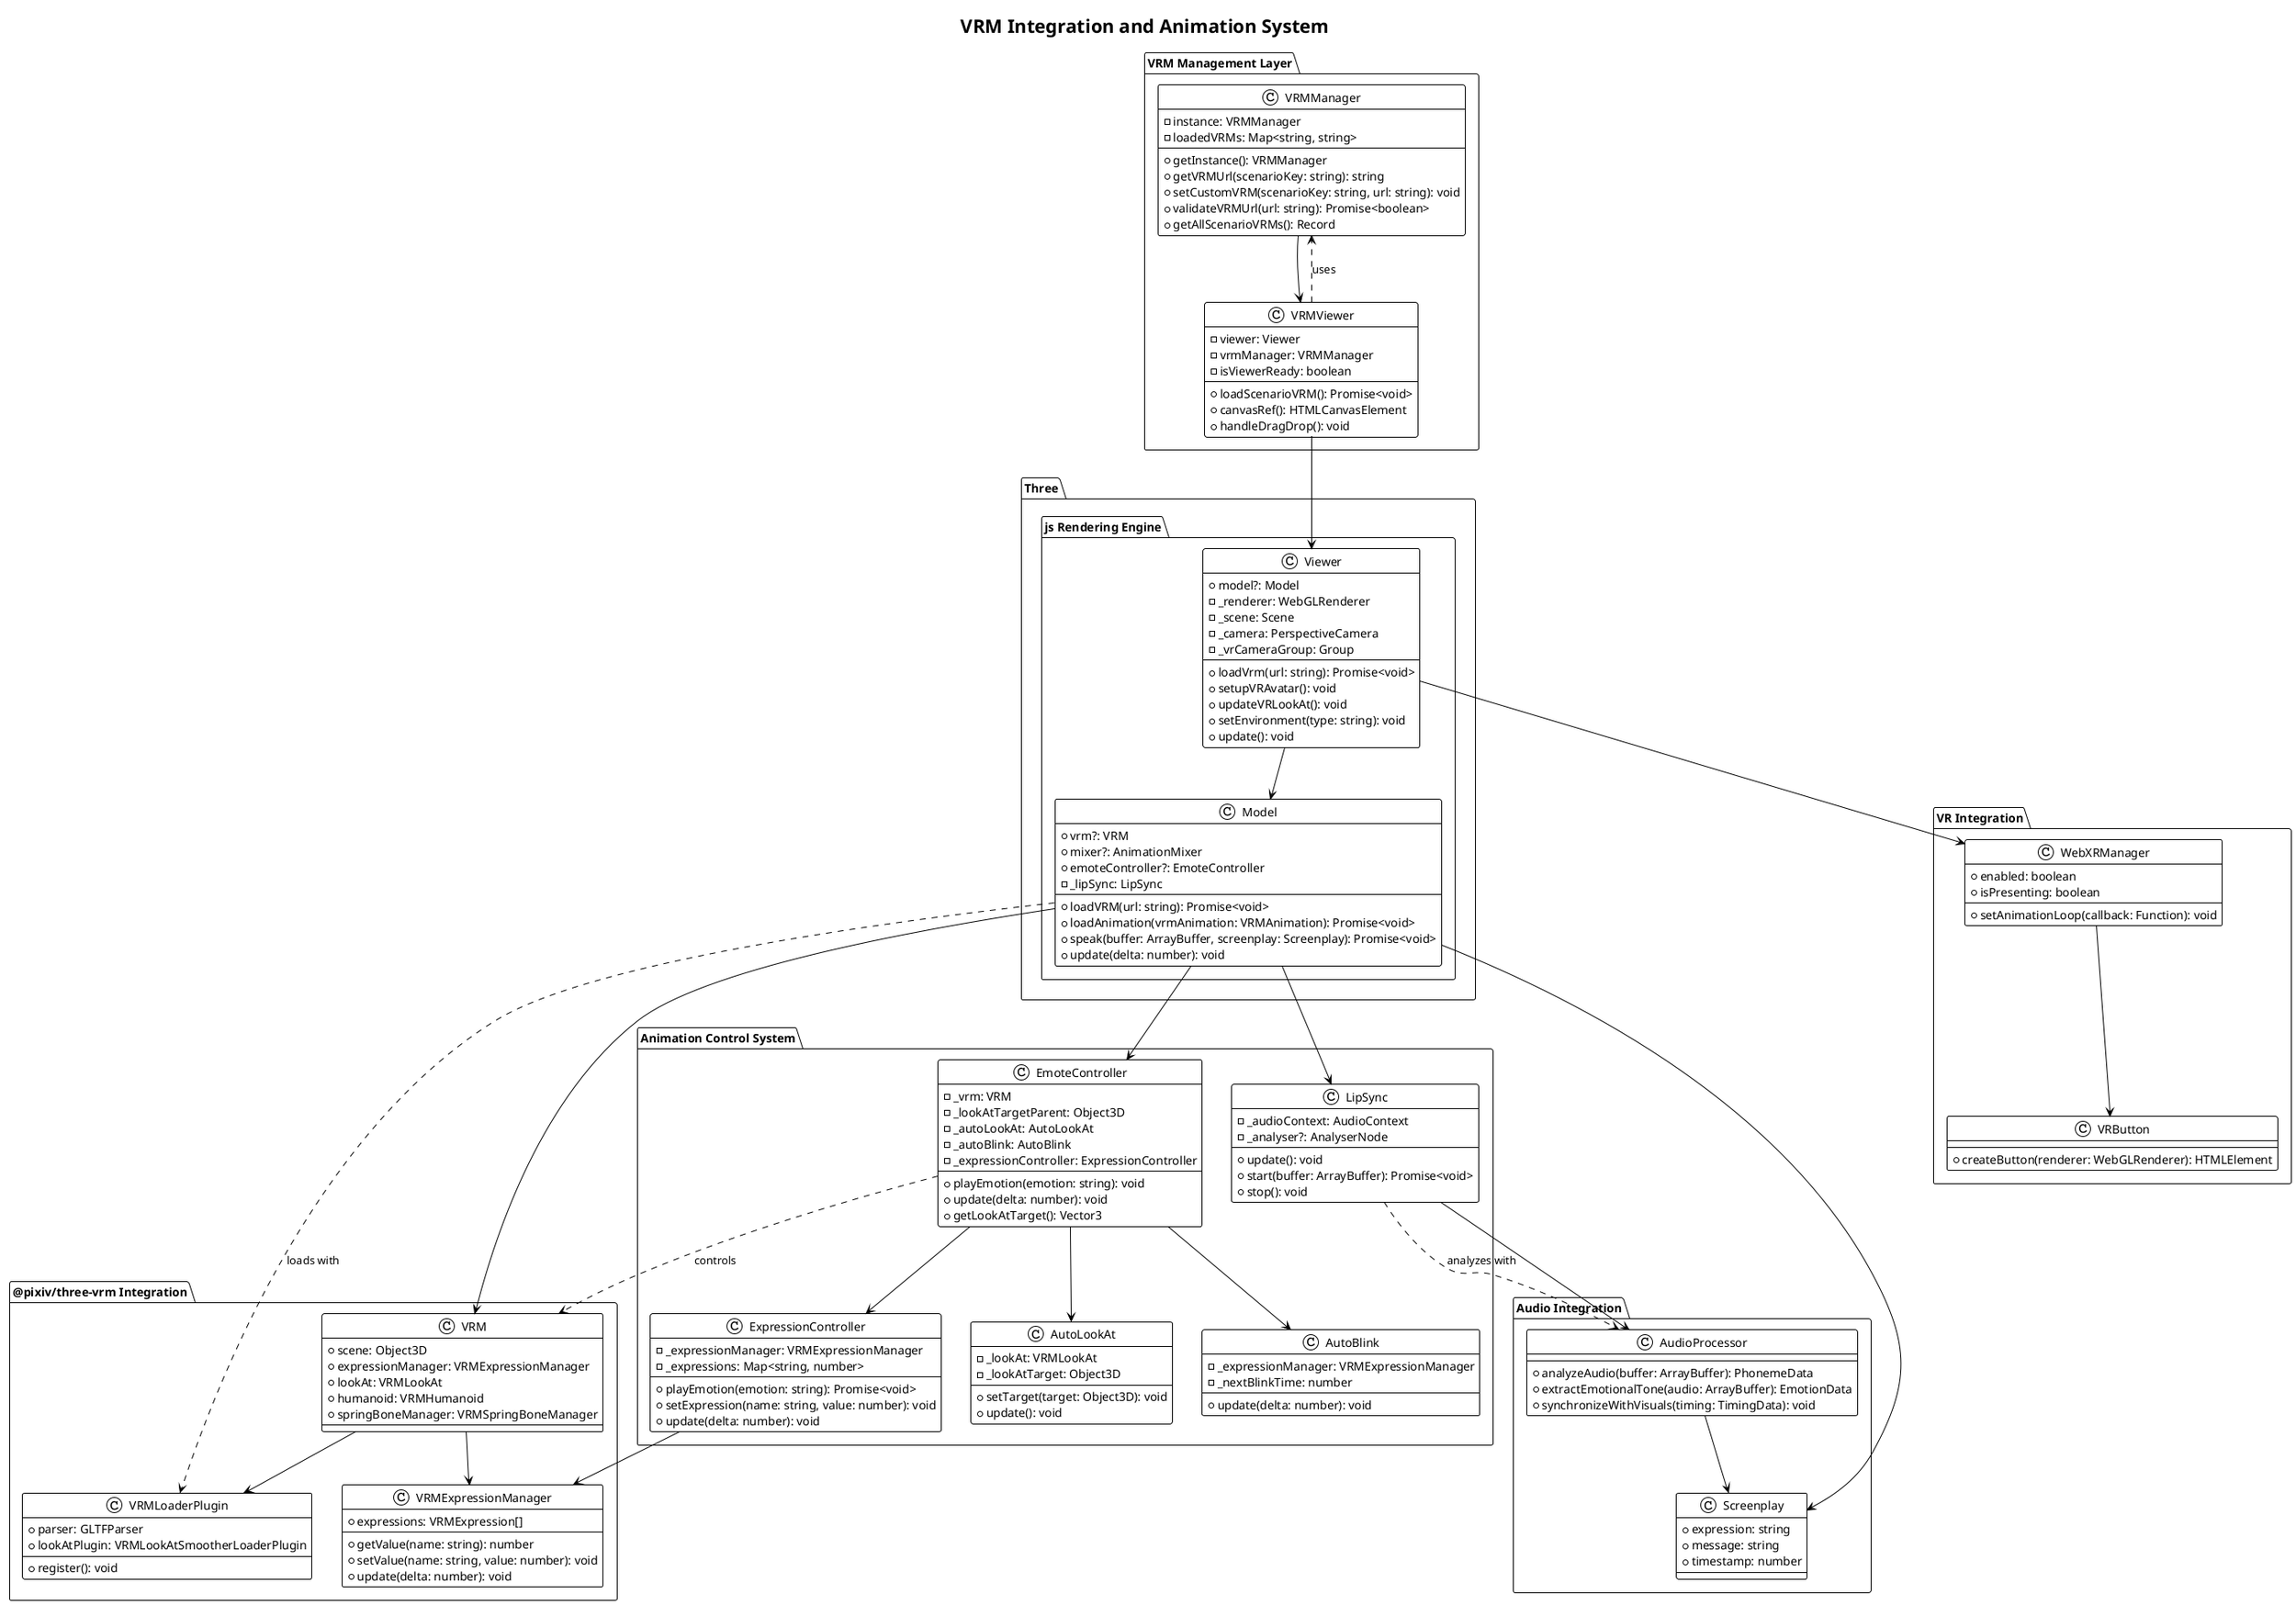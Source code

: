 @startuml VRM Integration Component Architecture
!theme plain
title VRM Integration and Animation System

package "VRM Management Layer" {
  class VRMManager {
    -instance: VRMManager
    -loadedVRMs: Map<string, string>
    +getInstance(): VRMManager
    +getVRMUrl(scenarioKey: string): string
    +setCustomVRM(scenarioKey: string, url: string): void
    +validateVRMUrl(url: string): Promise<boolean>
    +getAllScenarioVRMs(): Record
  }
  
  class VRMViewer {
    -viewer: Viewer
    -vrmManager: VRMManager
    -isViewerReady: boolean
    +loadScenarioVRM(): Promise<void>
    +canvasRef(): HTMLCanvasElement
    +handleDragDrop(): void
  }
}

package "Three.js Rendering Engine" {
  class Viewer {
    +model?: Model
    -_renderer: WebGLRenderer
    -_scene: Scene
    -_camera: PerspectiveCamera
    -_vrCameraGroup: Group
    +loadVrm(url: string): Promise<void>
    +setupVRAvatar(): void
    +updateVRLookAt(): void
    +setEnvironment(type: string): void
    +update(): void
  }
  
  class Model {
    +vrm?: VRM
    +mixer?: AnimationMixer
    +emoteController?: EmoteController
    -_lipSync: LipSync
    +loadVRM(url: string): Promise<void>
    +loadAnimation(vrmAnimation: VRMAnimation): Promise<void>
    +speak(buffer: ArrayBuffer, screenplay: Screenplay): Promise<void>
    +update(delta: number): void
  }
}

package "@pixiv/three-vrm Integration" {
  class VRMLoaderPlugin {
    +parser: GLTFParser
    +lookAtPlugin: VRMLookAtSmootherLoaderPlugin
    +register(): void
  }
  
  class VRM {
    +scene: Object3D
    +expressionManager: VRMExpressionManager
    +lookAt: VRMLookAt
    +humanoid: VRMHumanoid
    +springBoneManager: VRMSpringBoneManager
  }
  
  class VRMExpressionManager {
    +expressions: VRMExpression[]
    +getValue(name: string): number
    +setValue(name: string, value: number): void
    +update(delta: number): void
  }
}

package "Animation Control System" {
  class EmoteController {
    -_vrm: VRM
    -_lookAtTargetParent: Object3D
    -_autoLookAt: AutoLookAt
    -_autoBlink: AutoBlink
    -_expressionController: ExpressionController
    +playEmotion(emotion: string): void
    +update(delta: number): void
    +getLookAtTarget(): Vector3
  }
  
  class ExpressionController {
    -_expressionManager: VRMExpressionManager
    -_expressions: Map<string, number>
    +playEmotion(emotion: string): Promise<void>
    +setExpression(name: string, value: number): void
    +update(delta: number): void
  }
  
  class LipSync {
    -_audioContext: AudioContext
    -_analyser?: AnalyserNode
    +update(): void
    +start(buffer: ArrayBuffer): Promise<void>
    +stop(): void
  }
  
  class AutoLookAt {
    -_lookAt: VRMLookAt
    -_lookAtTarget: Object3D
    +setTarget(target: Object3D): void
    +update(): void
  }
  
  class AutoBlink {
    -_expressionManager: VRMExpressionManager
    -_nextBlinkTime: number
    +update(delta: number): void
  }
}

package "VR Integration" {
  class VRButton {
    +createButton(renderer: WebGLRenderer): HTMLElement
  }
  
  class WebXRManager {
    +enabled: boolean
    +isPresenting: boolean
    +setAnimationLoop(callback: Function): void
  }
}

package "Audio Integration" {
  class AudioProcessor {
    +analyzeAudio(buffer: ArrayBuffer): PhonemeData
    +extractEmotionalTone(audio: ArrayBuffer): EmotionData
    +synchronizeWithVisuals(timing: TimingData): void
  }
  
  class Screenplay {
    +expression: string
    +message: string
    +timestamp: number
  }
}

' Relationships
VRMManager --> VRMViewer
VRMViewer --> Viewer
Viewer --> Model
Viewer --> WebXRManager

Model --> VRM
Model --> EmoteController
Model --> LipSync

VRM --> VRMExpressionManager
VRM --> VRMLoaderPlugin

EmoteController --> ExpressionController
EmoteController --> AutoLookAt
EmoteController --> AutoBlink

ExpressionController --> VRMExpressionManager
LipSync --> AudioProcessor

Model --> Screenplay
AudioProcessor --> Screenplay

WebXRManager --> VRButton

' Dependency arrows
VRMViewer ..> VRMManager : uses
Model ..> VRMLoaderPlugin : loads with
EmoteController ..> VRM : controls
LipSync ..> AudioProcessor : analyzes with

@enduml